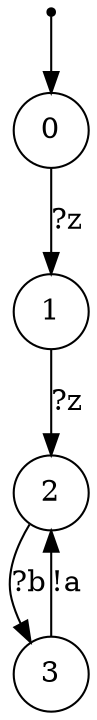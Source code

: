 digraph {
 node [shape=point] ENTRY
 node [shape=circle]
 ENTRY -> 0
0 -> 1 [label="?z"]
1 -> 2 [label="?z"]
2 -> 3 [label="?b"]
3 -> 2 [label="!a"]
}